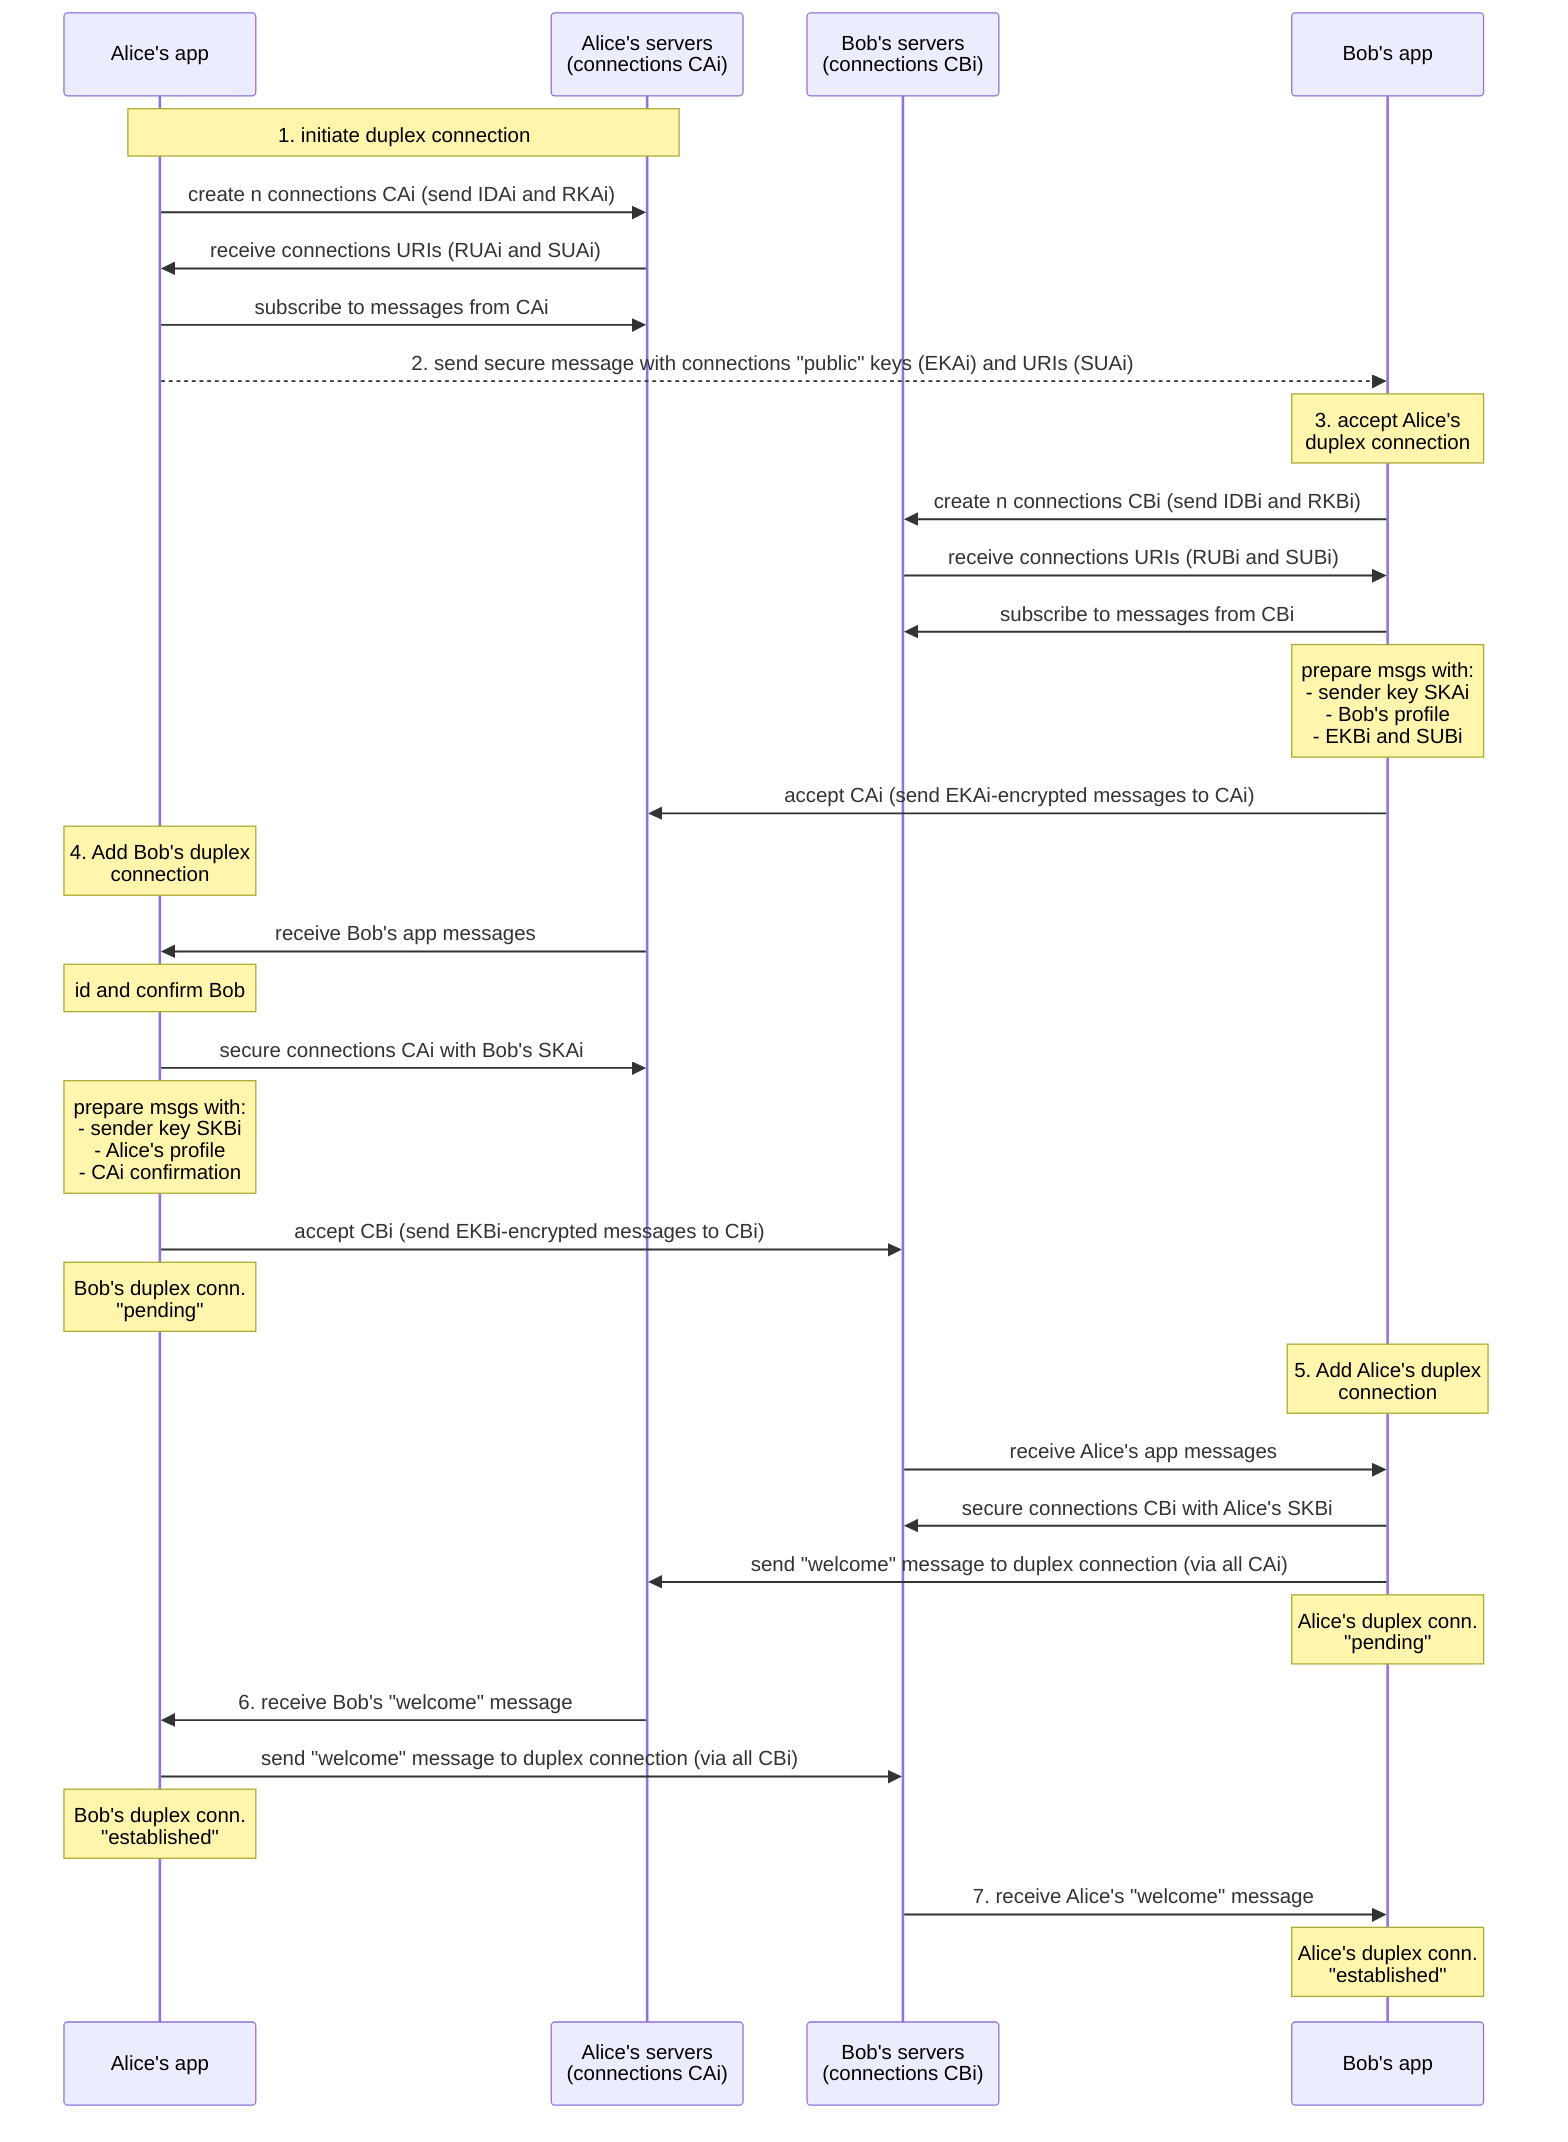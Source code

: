 sequenceDiagram
  participant A as Alice's app
  participant SA as Alice's servers <br> (connections CAi)
  participant SB as Bob's servers <br> (connections CBi)
  participant B as Bob's app

  note over A, SA: 1. initiate duplex connection
  A ->> SA: create n connections CAi (send IDAi and RKAi)
  SA ->> A: receive connections URIs (RUAi and SUAi)
  A ->> SA: subscribe to messages from CAi

  A -->> B: 2. send secure message with connections "public" keys (EKAi) and URIs (SUAi)

  note over B: 3. accept Alice's <br> duplex connection
  B ->> SB: create n connections CBi (send IDBi and RKBi)
  SB ->> B: receive connections URIs (RUBi and SUBi)
  B ->> SB: subscribe to messages from CBi
  note over B: prepare msgs with: <br> - sender key SKAi <br> - Bob's profile <br> - EKBi and SUBi
  B ->> SA: accept CAi (send EKAi-encrypted messages to CAi)

  note over A: 4. Add Bob's duplex <br> connection
  SA ->> A: receive Bob's app messages
  note over A: id and confirm Bob
  A ->> SA: secure connections CAi with Bob's SKAi
  note over A: prepare msgs with: <br> - sender key SKBi <br> - Alice's profile <br> - CAi confirmation
  A ->> SB: accept CBi (send EKBi-encrypted messages to CBi)
  note over A: Bob's duplex conn. <br> "pending"

  note over B: 5. Add Alice's duplex <br> connection
  SB ->> B: receive Alice's app messages
  B ->> SB: secure connections CBi with Alice's SKBi
  B ->> SA: send "welcome" message to duplex connection (via all CAi)
  note over B: Alice's duplex conn. <br> "pending"

  SA ->> A: 6. receive Bob's "welcome" message
  A ->> SB: send "welcome" message to duplex connection (via all CBi)
  note over A: Bob's duplex conn. <br> "established"

  SB ->> B: 7. receive Alice's "welcome" message
  note over B: Alice's duplex conn. <br> "established"